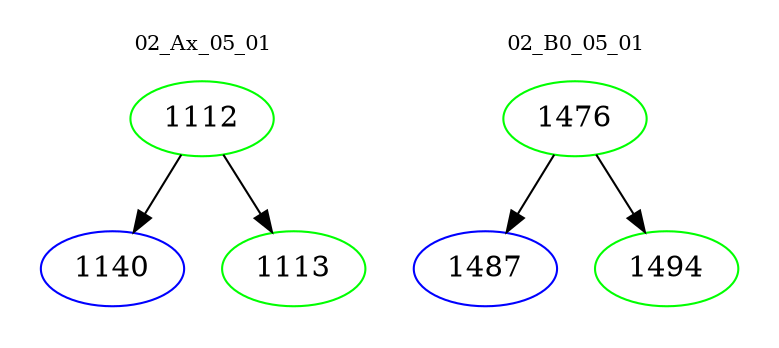 digraph{
subgraph cluster_0 {
color = white
label = "02_Ax_05_01";
fontsize=10;
T0_1112 [label="1112", color="green"]
T0_1112 -> T0_1140 [color="black"]
T0_1140 [label="1140", color="blue"]
T0_1112 -> T0_1113 [color="black"]
T0_1113 [label="1113", color="green"]
}
subgraph cluster_1 {
color = white
label = "02_B0_05_01";
fontsize=10;
T1_1476 [label="1476", color="green"]
T1_1476 -> T1_1487 [color="black"]
T1_1487 [label="1487", color="blue"]
T1_1476 -> T1_1494 [color="black"]
T1_1494 [label="1494", color="green"]
}
}
